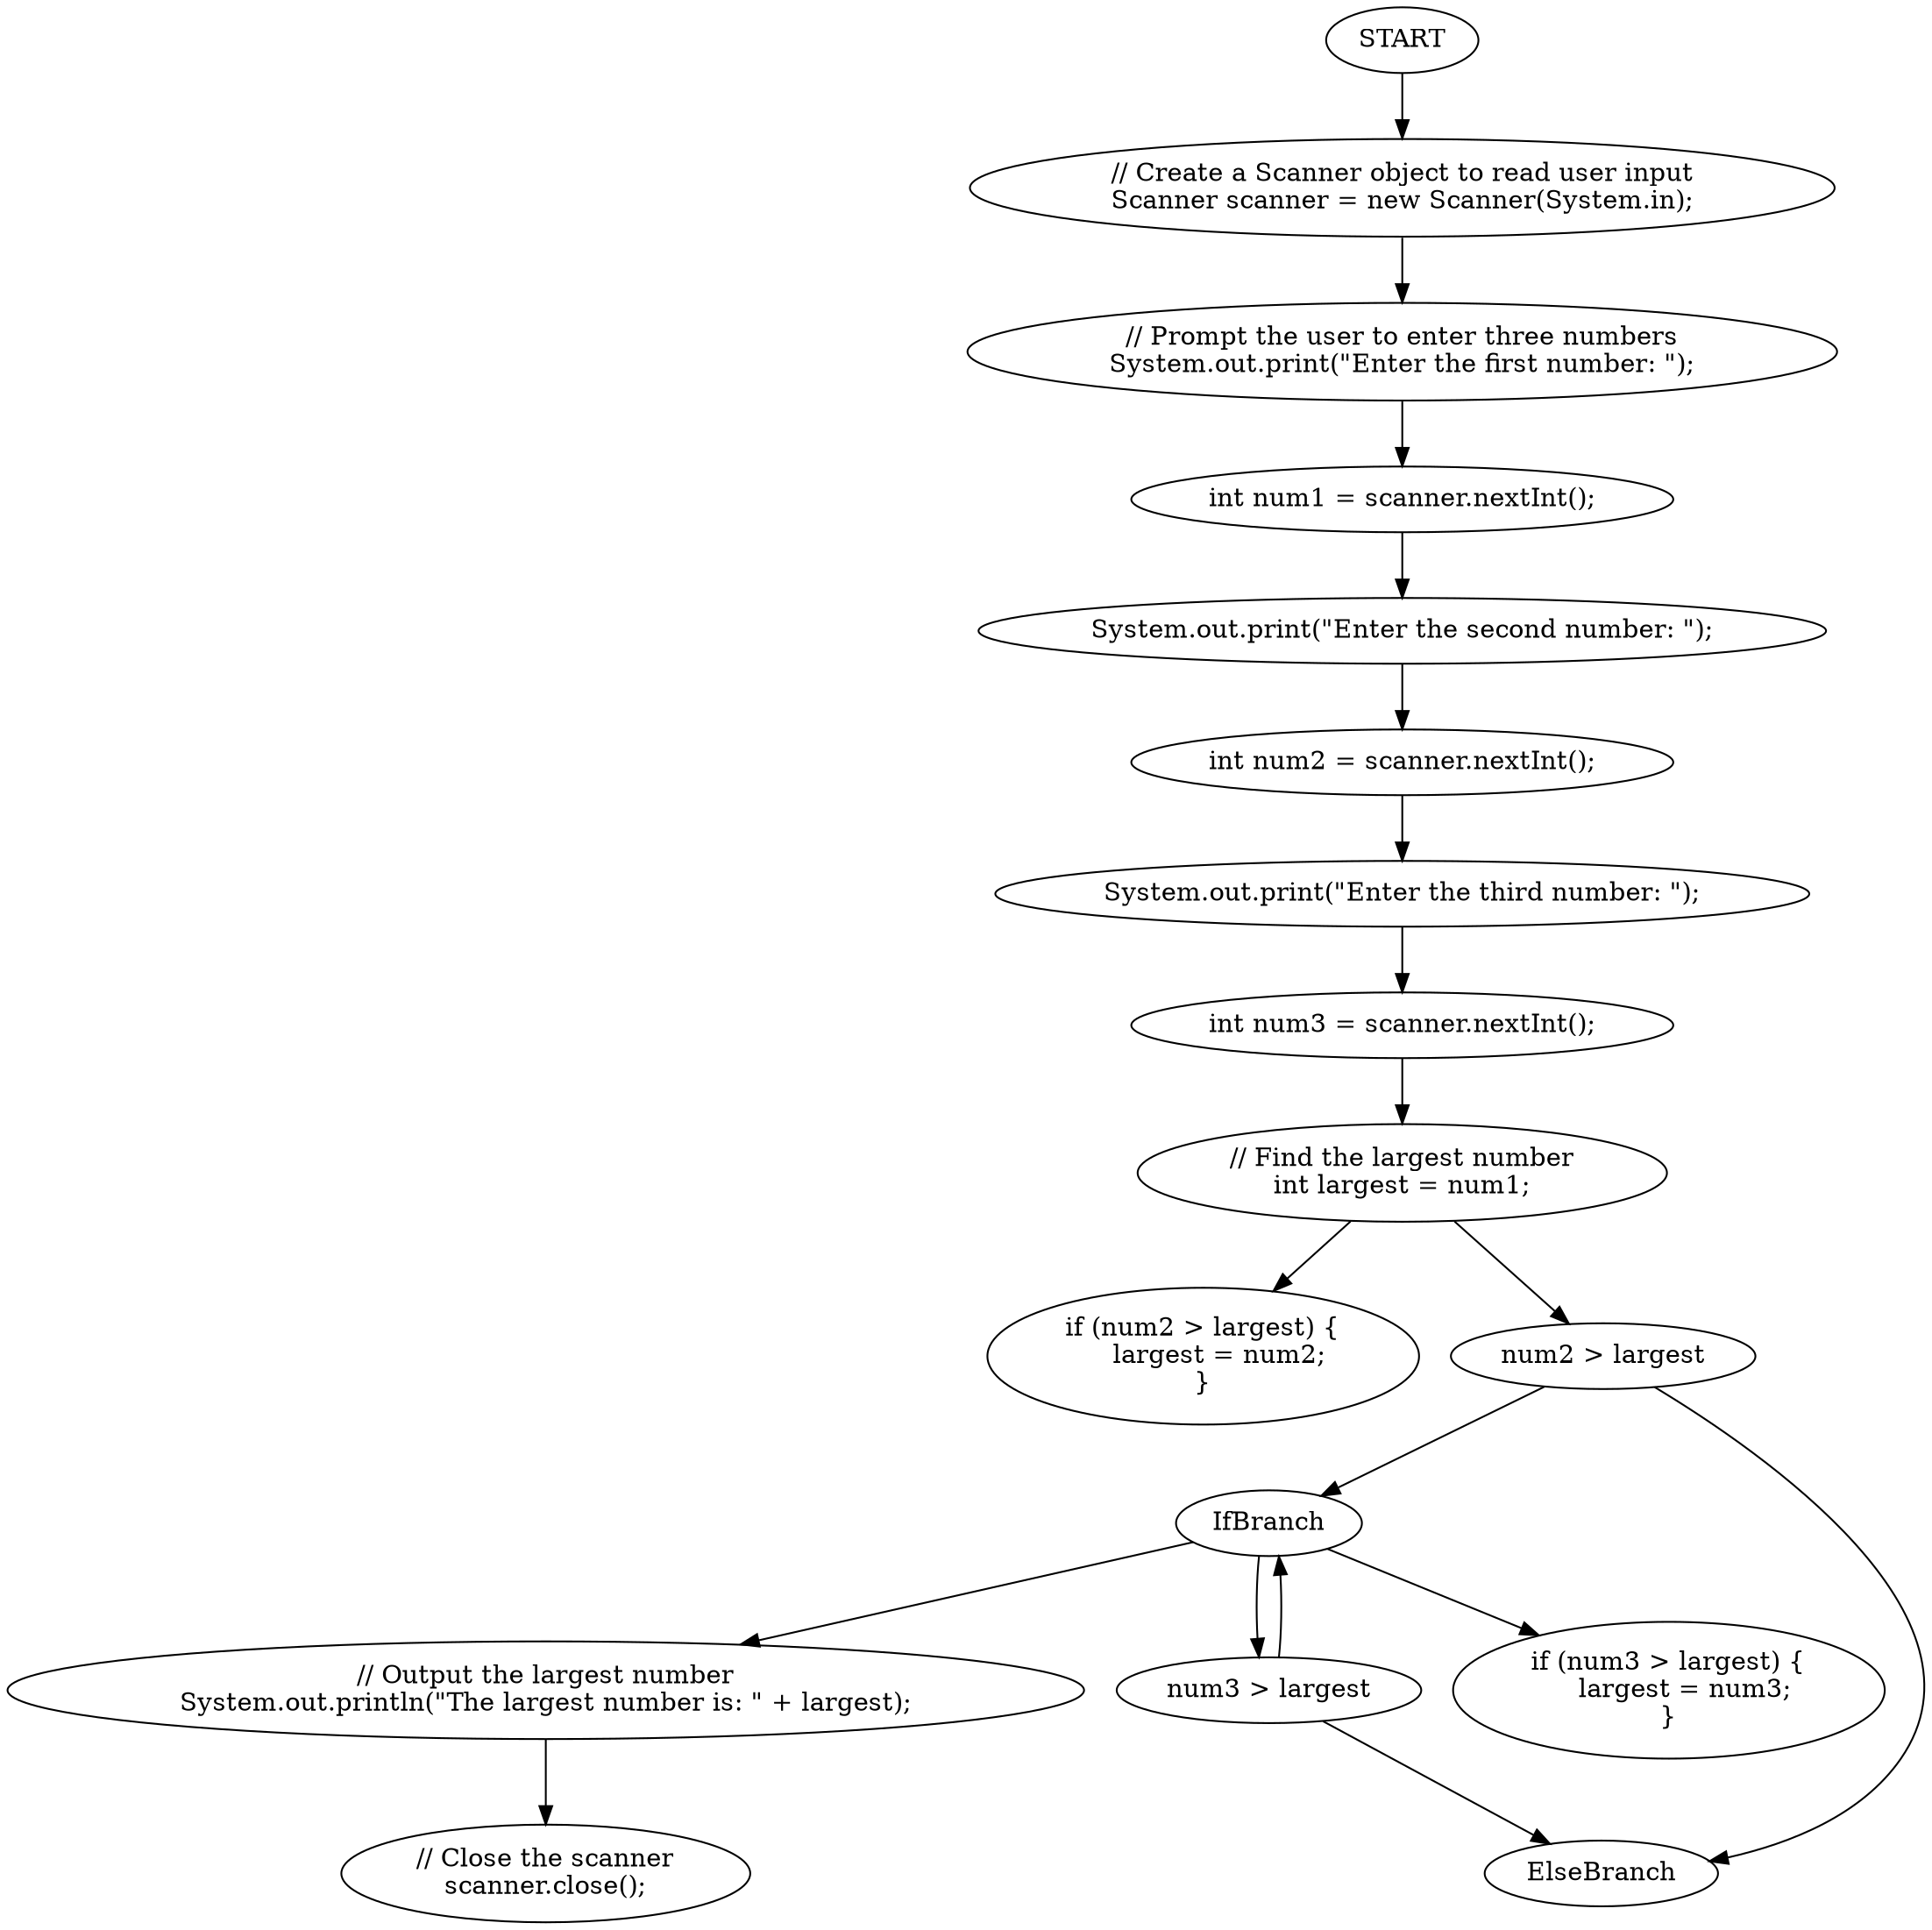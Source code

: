 digraph G {
    "START" -> "// Create a Scanner object to read user input
Scanner scanner = new Scanner(System.in);";
    "// Create a Scanner object to read user input
Scanner scanner = new Scanner(System.in);" -> "// Prompt the user to enter three numbers
System.out.print(\"Enter the first number: \");";
    "// Prompt the user to enter three numbers
System.out.print(\"Enter the first number: \");" -> "int num1 = scanner.nextInt();";
    "int num1 = scanner.nextInt();" -> "System.out.print(\"Enter the second number: \");";
    "System.out.print(\"Enter the second number: \");" -> "int num2 = scanner.nextInt();";
    "int num2 = scanner.nextInt();" -> "System.out.print(\"Enter the third number: \");";
    "System.out.print(\"Enter the third number: \");" -> "int num3 = scanner.nextInt();";
    "int num3 = scanner.nextInt();" -> "// Find the largest number
int largest = num1;";
    "// Find the largest number
int largest = num1;" -> "if (num2 > largest) {
    largest = num2;
}";
    "// Find the largest number
int largest = num1;" -> "num2 > largest";
    "num2 > largest" -> "IfBranch";
    "num2 > largest" -> "ElseBranch";
    "IfBranch" -> "if (num3 > largest) {
    largest = num3;
}";
    "IfBranch" -> "num3 > largest";
    "num3 > largest" -> "IfBranch";
    "num3 > largest" -> "ElseBranch";
    "IfBranch" -> "// Output the largest number
System.out.println(\"The largest number is: \" + largest);";
    "// Output the largest number
System.out.println(\"The largest number is: \" + largest);" -> "// Close the scanner
scanner.close();";
}
